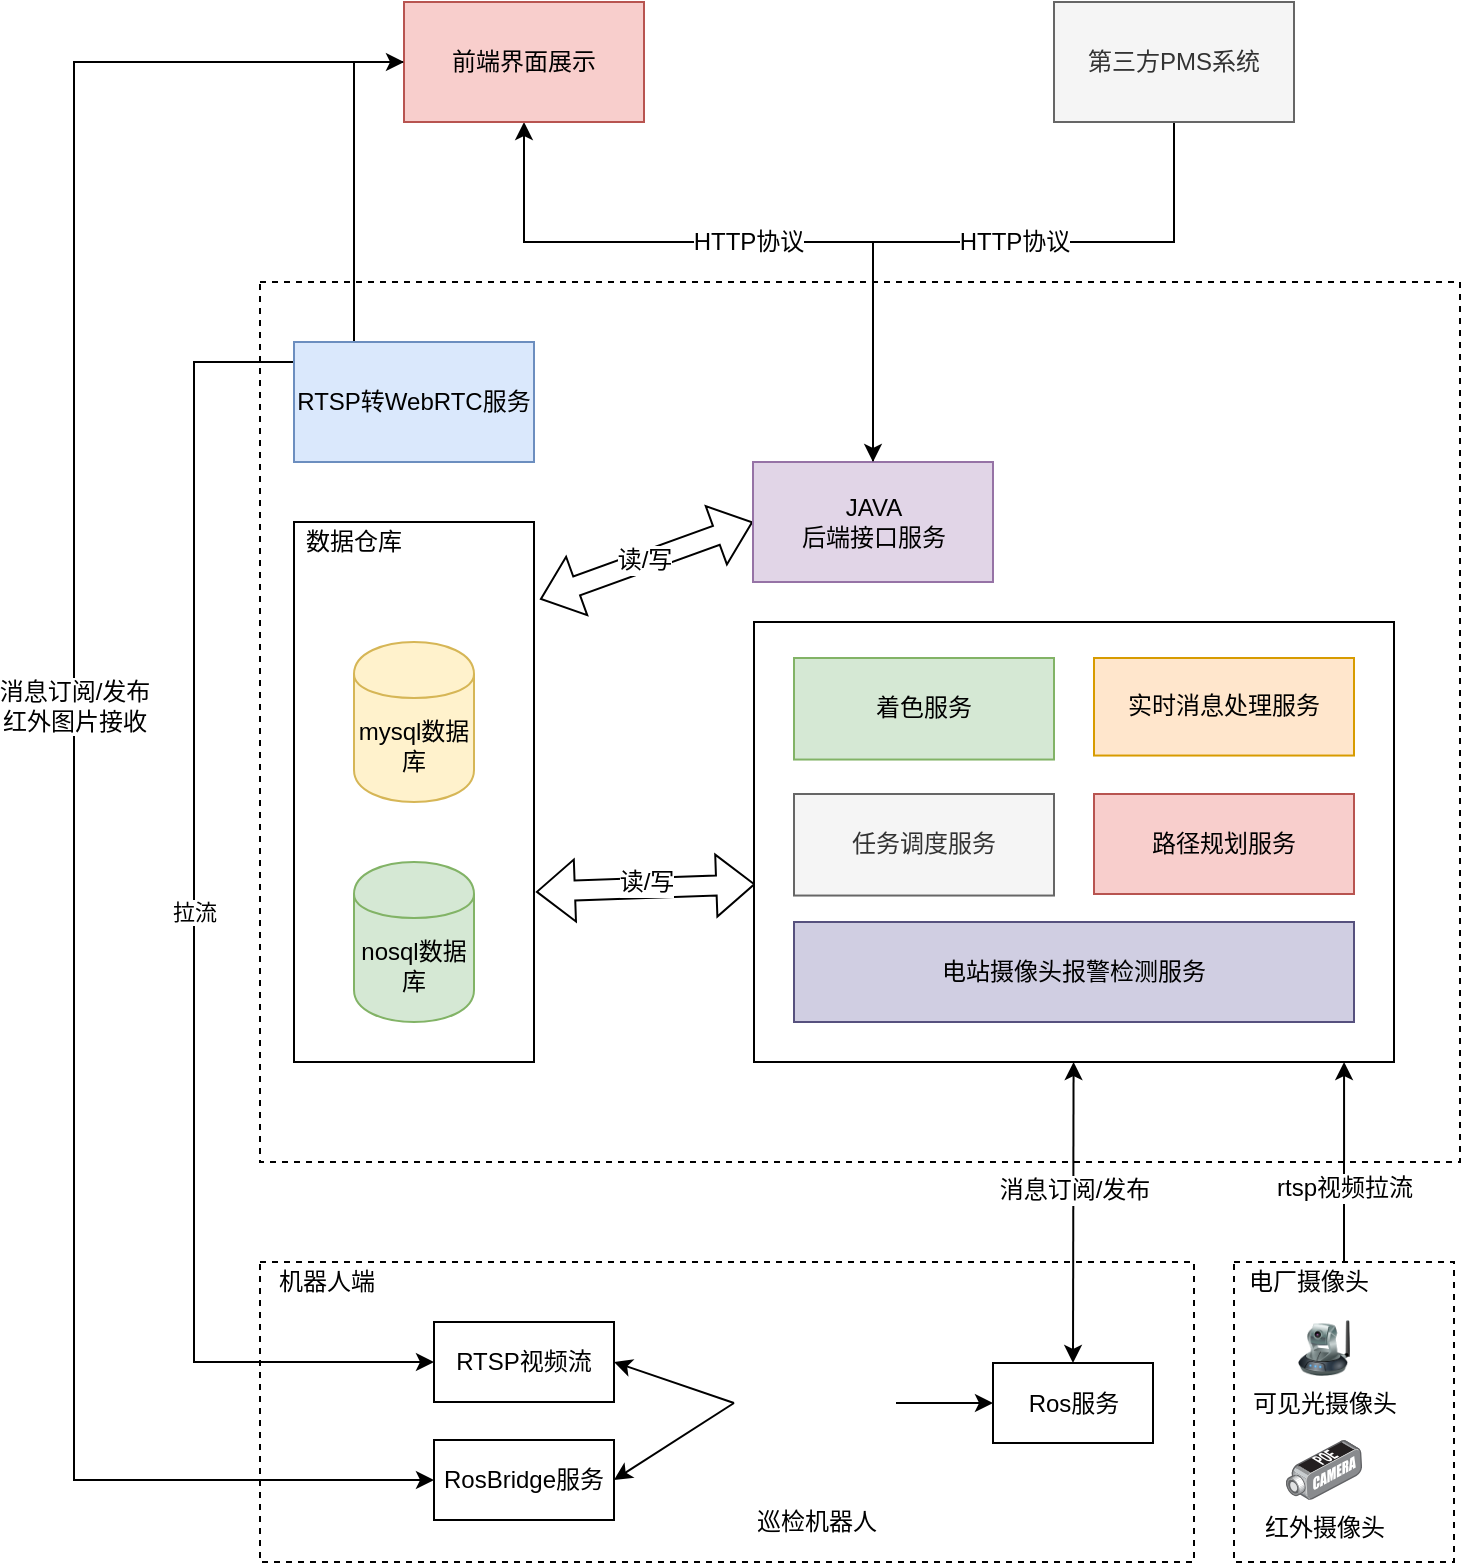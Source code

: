 <mxfile version="12.8.8" type="github">
  <diagram id="OfShJ47jD2onA6x1eoML" name="第 1 页">
    <mxGraphModel dx="777" dy="383" grid="1" gridSize="10" guides="1" tooltips="1" connect="1" arrows="1" fold="1" page="1" pageScale="1" pageWidth="827" pageHeight="1169" math="0" shadow="0">
      <root>
        <mxCell id="0" />
        <mxCell id="1" parent="0" />
        <mxCell id="dGZBTP9v3vF6LHqFwYMW-3" value="" style="rounded=0;whiteSpace=wrap;html=1;fontSize=12;dashed=1;" parent="1" vertex="1">
          <mxGeometry x="353" y="1130" width="467" height="150" as="geometry" />
        </mxCell>
        <mxCell id="dGZBTP9v3vF6LHqFwYMW-4" value="" style="rounded=0;whiteSpace=wrap;html=1;dashed=1;" parent="1" vertex="1">
          <mxGeometry x="353" y="640" width="600" height="440" as="geometry" />
        </mxCell>
        <mxCell id="4lL5aOliDO6InL_pvJHm-15" style="edgeStyle=none;rounded=0;orthogonalLoop=1;jettySize=auto;html=1;exitX=0;exitY=0.5;exitDx=0;exitDy=0;entryX=1;entryY=0.5;entryDx=0;entryDy=0;" parent="1" source="dGZBTP9v3vF6LHqFwYMW-7" target="4lL5aOliDO6InL_pvJHm-14" edge="1">
          <mxGeometry relative="1" as="geometry" />
        </mxCell>
        <mxCell id="4lL5aOliDO6InL_pvJHm-16" style="edgeStyle=none;rounded=0;orthogonalLoop=1;jettySize=auto;html=1;exitX=1;exitY=0.5;exitDx=0;exitDy=0;entryX=0;entryY=0.5;entryDx=0;entryDy=0;" parent="1" source="dGZBTP9v3vF6LHqFwYMW-7" target="4lL5aOliDO6InL_pvJHm-3" edge="1">
          <mxGeometry relative="1" as="geometry" />
        </mxCell>
        <mxCell id="4lL5aOliDO6InL_pvJHm-43" style="edgeStyle=none;rounded=0;orthogonalLoop=1;jettySize=auto;html=1;exitX=0;exitY=0.5;exitDx=0;exitDy=0;entryX=1;entryY=0.5;entryDx=0;entryDy=0;startArrow=none;strokeColor=#000000;fillColor=none;startFill=0;" parent="1" source="dGZBTP9v3vF6LHqFwYMW-7" target="4lL5aOliDO6InL_pvJHm-42" edge="1">
          <mxGeometry relative="1" as="geometry" />
        </mxCell>
        <mxCell id="dGZBTP9v3vF6LHqFwYMW-7" value="&lt;font style=&quot;font-size: 12px&quot;&gt;巡检机器人&lt;/font&gt;" style="shape=image;html=1;verticalAlign=top;verticalLabelPosition=bottom;labelBackgroundColor=#ffffff;imageAspect=0;aspect=fixed;image=https://cdn3.iconfinder.com/data/icons/technology-1-1/512/technology-machine-electronic-device-05-128.png;fontSize=18;" parent="1" vertex="1">
          <mxGeometry x="590" y="1160" width="81" height="81" as="geometry" />
        </mxCell>
        <mxCell id="dGZBTP9v3vF6LHqFwYMW-26" value="HTTP协议" style="edgeStyle=orthogonalEdgeStyle;rounded=0;orthogonalLoop=1;jettySize=auto;html=1;exitX=0.5;exitY=0;exitDx=0;exitDy=0;fontSize=12;" parent="1" source="dGZBTP9v3vF6LHqFwYMW-27" target="dGZBTP9v3vF6LHqFwYMW-28" edge="1">
          <mxGeometry relative="1" as="geometry">
            <Array as="points">
              <mxPoint x="659" y="620" />
              <mxPoint x="485" y="620" />
            </Array>
          </mxGeometry>
        </mxCell>
        <mxCell id="4lL5aOliDO6InL_pvJHm-39" style="edgeStyle=none;shape=flexArrow;rounded=0;orthogonalLoop=1;jettySize=auto;html=1;exitX=0;exitY=0.5;exitDx=0;exitDy=0;entryX=1.025;entryY=0.143;entryDx=0;entryDy=0;entryPerimeter=0;startArrow=block;" parent="1" source="dGZBTP9v3vF6LHqFwYMW-27" target="4lL5aOliDO6InL_pvJHm-37" edge="1">
          <mxGeometry relative="1" as="geometry" />
        </mxCell>
        <mxCell id="4lL5aOliDO6InL_pvJHm-41" value="读/写" style="text;html=1;align=center;verticalAlign=middle;resizable=0;points=[];labelBackgroundColor=#ffffff;" parent="4lL5aOliDO6InL_pvJHm-39" vertex="1" connectable="0">
          <mxGeometry x="0.019" y="-1" relative="1" as="geometry">
            <mxPoint as="offset" />
          </mxGeometry>
        </mxCell>
        <mxCell id="dGZBTP9v3vF6LHqFwYMW-27" value="JAVA&lt;br&gt;后端接口服务" style="rounded=0;whiteSpace=wrap;html=1;fontSize=12;fillColor=#e1d5e7;strokeColor=#9673a6;" parent="1" vertex="1">
          <mxGeometry x="599.5" y="730" width="120" height="60" as="geometry" />
        </mxCell>
        <mxCell id="4lL5aOliDO6InL_pvJHm-30" style="edgeStyle=orthogonalEdgeStyle;rounded=0;orthogonalLoop=1;jettySize=auto;html=1;exitX=0;exitY=0.5;exitDx=0;exitDy=0;entryX=0;entryY=0.5;entryDx=0;entryDy=0;" parent="1" source="dGZBTP9v3vF6LHqFwYMW-28" target="4lL5aOliDO6InL_pvJHm-14" edge="1">
          <mxGeometry relative="1" as="geometry">
            <mxPoint x="340" y="1342" as="targetPoint" />
            <Array as="points">
              <mxPoint x="260" y="530" />
              <mxPoint x="260" y="1239" />
            </Array>
          </mxGeometry>
        </mxCell>
        <mxCell id="4lL5aOliDO6InL_pvJHm-31" value="消息订阅/发布&lt;br&gt;红外图片接收" style="text;html=1;align=center;verticalAlign=middle;resizable=0;points=[];labelBackgroundColor=#ffffff;" parent="4lL5aOliDO6InL_pvJHm-30" vertex="1" connectable="0">
          <mxGeometry x="-0.077" relative="1" as="geometry">
            <mxPoint as="offset" />
          </mxGeometry>
        </mxCell>
        <mxCell id="dGZBTP9v3vF6LHqFwYMW-28" value="前端界面展示" style="rounded=0;whiteSpace=wrap;html=1;fontSize=12;fillColor=#f8cecc;strokeColor=#b85450;" parent="1" vertex="1">
          <mxGeometry x="425" y="500" width="120" height="60" as="geometry" />
        </mxCell>
        <mxCell id="4lL5aOliDO6InL_pvJHm-22" style="edgeStyle=none;rounded=0;orthogonalLoop=1;jettySize=auto;html=1;exitX=0.5;exitY=0;exitDx=0;exitDy=0;startArrow=classic;startFill=1;" parent="1" source="4lL5aOliDO6InL_pvJHm-3" target="4lL5aOliDO6InL_pvJHm-21" edge="1">
          <mxGeometry relative="1" as="geometry" />
        </mxCell>
        <mxCell id="4lL5aOliDO6InL_pvJHm-52" value="消息订阅/发布" style="text;html=1;align=center;verticalAlign=middle;resizable=0;points=[];labelBackgroundColor=#ffffff;" parent="4lL5aOliDO6InL_pvJHm-22" vertex="1" connectable="0">
          <mxGeometry x="0.157" relative="1" as="geometry">
            <mxPoint as="offset" />
          </mxGeometry>
        </mxCell>
        <mxCell id="4lL5aOliDO6InL_pvJHm-3" value="Ros服务" style="rounded=0;whiteSpace=wrap;html=1;" parent="1" vertex="1">
          <mxGeometry x="719.5" y="1180.5" width="80" height="40" as="geometry" />
        </mxCell>
        <mxCell id="4lL5aOliDO6InL_pvJHm-14" value="RosBridge服务" style="rounded=0;whiteSpace=wrap;html=1;" parent="1" vertex="1">
          <mxGeometry x="440" y="1219" width="90" height="40" as="geometry" />
        </mxCell>
        <mxCell id="4lL5aOliDO6InL_pvJHm-38" style="rounded=0;orthogonalLoop=1;jettySize=auto;html=1;exitX=0.002;exitY=0.596;exitDx=0;exitDy=0;entryX=1.008;entryY=0.685;entryDx=0;entryDy=0;entryPerimeter=0;strokeColor=#000000;startArrow=block;shape=flexArrow;fillColor=none;exitPerimeter=0;" parent="1" source="4lL5aOliDO6InL_pvJHm-21" target="4lL5aOliDO6InL_pvJHm-37" edge="1">
          <mxGeometry relative="1" as="geometry">
            <mxPoint x="600" y="894.29" as="sourcePoint" />
            <mxPoint x="490" y="901.71" as="targetPoint" />
          </mxGeometry>
        </mxCell>
        <mxCell id="4lL5aOliDO6InL_pvJHm-40" value="读/写" style="text;html=1;align=center;verticalAlign=middle;resizable=0;points=[];labelBackgroundColor=#ffffff;" parent="4lL5aOliDO6InL_pvJHm-38" vertex="1" connectable="0">
          <mxGeometry x="-0.009" y="-3" relative="1" as="geometry">
            <mxPoint as="offset" />
          </mxGeometry>
        </mxCell>
        <mxCell id="4lL5aOliDO6InL_pvJHm-21" value="" style="rounded=0;whiteSpace=wrap;html=1;" parent="1" vertex="1">
          <mxGeometry x="600" y="810" width="320" height="220" as="geometry" />
        </mxCell>
        <mxCell id="4lL5aOliDO6InL_pvJHm-19" value="实时消息处理服务" style="rounded=0;whiteSpace=wrap;html=1;fontSize=12;fillColor=#ffe6cc;strokeColor=#d79b00;" parent="1" vertex="1">
          <mxGeometry x="770" y="828" width="130" height="48.77" as="geometry" />
        </mxCell>
        <mxCell id="4lL5aOliDO6InL_pvJHm-18" value="路径规划服务" style="rounded=0;whiteSpace=wrap;html=1;fontSize=12;fillColor=#f8cecc;strokeColor=#b85450;" parent="1" vertex="1">
          <mxGeometry x="770" y="896" width="130" height="50" as="geometry" />
        </mxCell>
        <mxCell id="4lL5aOliDO6InL_pvJHm-20" value="着色服务" style="rounded=0;whiteSpace=wrap;html=1;fontSize=12;fillColor=#d5e8d4;strokeColor=#82b366;" parent="1" vertex="1">
          <mxGeometry x="620" y="828" width="130" height="50.77" as="geometry" />
        </mxCell>
        <mxCell id="4lL5aOliDO6InL_pvJHm-23" value="任务调度服务" style="rounded=0;whiteSpace=wrap;html=1;fontSize=12;fillColor=#f5f5f5;strokeColor=#666666;fontColor=#333333;" parent="1" vertex="1">
          <mxGeometry x="620" y="896" width="130" height="50.77" as="geometry" />
        </mxCell>
        <mxCell id="4lL5aOliDO6InL_pvJHm-27" style="edgeStyle=orthogonalEdgeStyle;rounded=0;orthogonalLoop=1;jettySize=auto;html=1;exitX=0.5;exitY=1;exitDx=0;exitDy=0;entryX=0.5;entryY=0;entryDx=0;entryDy=0;" parent="1" source="4lL5aOliDO6InL_pvJHm-26" target="dGZBTP9v3vF6LHqFwYMW-27" edge="1">
          <mxGeometry relative="1" as="geometry">
            <Array as="points">
              <mxPoint x="810" y="620" />
              <mxPoint x="659" y="620" />
            </Array>
          </mxGeometry>
        </mxCell>
        <mxCell id="4lL5aOliDO6InL_pvJHm-28" value="HTTP协议" style="text;html=1;align=center;verticalAlign=middle;resizable=0;points=[];labelBackgroundColor=#ffffff;" parent="4lL5aOliDO6InL_pvJHm-27" vertex="1" connectable="0">
          <mxGeometry x="-0.619" y="-1" relative="1" as="geometry">
            <mxPoint x="-79.17" y="1" as="offset" />
          </mxGeometry>
        </mxCell>
        <mxCell id="4lL5aOliDO6InL_pvJHm-26" value="第三方PMS系统" style="rounded=0;whiteSpace=wrap;html=1;fillColor=#f5f5f5;strokeColor=#666666;fontColor=#333333;" parent="1" vertex="1">
          <mxGeometry x="750" y="500" width="120" height="60" as="geometry" />
        </mxCell>
        <mxCell id="4lL5aOliDO6InL_pvJHm-37" value="" style="rounded=0;whiteSpace=wrap;html=1;" parent="1" vertex="1">
          <mxGeometry x="370" y="760" width="120" height="270" as="geometry" />
        </mxCell>
        <mxCell id="dGZBTP9v3vF6LHqFwYMW-23" value="mysql数据库" style="shape=cylinder;whiteSpace=wrap;html=1;boundedLbl=1;backgroundOutline=1;fontSize=12;fillColor=#fff2cc;strokeColor=#d6b656;" parent="1" vertex="1">
          <mxGeometry x="400" y="820" width="60" height="80" as="geometry" />
        </mxCell>
        <mxCell id="4lL5aOliDO6InL_pvJHm-17" value="nosql数据库" style="shape=cylinder;whiteSpace=wrap;html=1;boundedLbl=1;backgroundOutline=1;fontSize=12;fillColor=#d5e8d4;strokeColor=#82b366;" parent="1" vertex="1">
          <mxGeometry x="400" y="930" width="60" height="80" as="geometry" />
        </mxCell>
        <mxCell id="4lL5aOliDO6InL_pvJHm-42" value="RTSP视频流" style="rounded=0;whiteSpace=wrap;html=1;" parent="1" vertex="1">
          <mxGeometry x="440" y="1160" width="90" height="40" as="geometry" />
        </mxCell>
        <mxCell id="4lL5aOliDO6InL_pvJHm-46" style="edgeStyle=orthogonalEdgeStyle;rounded=0;orthogonalLoop=1;jettySize=auto;html=1;exitX=0.25;exitY=0;exitDx=0;exitDy=0;entryX=0;entryY=0.5;entryDx=0;entryDy=0;startArrow=none;startFill=0;strokeColor=#000000;fillColor=none;" parent="1" source="4lL5aOliDO6InL_pvJHm-44" target="dGZBTP9v3vF6LHqFwYMW-28" edge="1">
          <mxGeometry relative="1" as="geometry" />
        </mxCell>
        <mxCell id="4lL5aOliDO6InL_pvJHm-47" value="拉流" style="edgeStyle=orthogonalEdgeStyle;rounded=0;orthogonalLoop=1;jettySize=auto;html=1;exitX=0;exitY=0.5;exitDx=0;exitDy=0;entryX=0;entryY=0.5;entryDx=0;entryDy=0;startArrow=none;startFill=0;strokeColor=#000000;fillColor=none;" parent="1" source="4lL5aOliDO6InL_pvJHm-44" target="4lL5aOliDO6InL_pvJHm-42" edge="1">
          <mxGeometry relative="1" as="geometry">
            <Array as="points">
              <mxPoint x="320" y="680" />
              <mxPoint x="320" y="1180" />
            </Array>
          </mxGeometry>
        </mxCell>
        <mxCell id="4lL5aOliDO6InL_pvJHm-44" value="RTSP转WebRTC服务" style="rounded=0;whiteSpace=wrap;html=1;fillColor=#dae8fc;strokeColor=#6c8ebf;" parent="1" vertex="1">
          <mxGeometry x="370" y="670" width="120" height="60" as="geometry" />
        </mxCell>
        <mxCell id="jXqduaUId4YfjK-P98Zr-1" value="电站摄像头报警检测服务" style="rounded=0;whiteSpace=wrap;html=1;fontSize=12;fillColor=#d0cee2;strokeColor=#56517e;" vertex="1" parent="1">
          <mxGeometry x="620" y="960" width="280" height="50" as="geometry" />
        </mxCell>
        <mxCell id="jXqduaUId4YfjK-P98Zr-3" style="edgeStyle=orthogonalEdgeStyle;rounded=0;orthogonalLoop=1;jettySize=auto;html=1;exitX=0.5;exitY=0;exitDx=0;exitDy=0;entryX=0.922;entryY=1;entryDx=0;entryDy=0;entryPerimeter=0;" edge="1" parent="1" source="jXqduaUId4YfjK-P98Zr-2" target="4lL5aOliDO6InL_pvJHm-21">
          <mxGeometry relative="1" as="geometry" />
        </mxCell>
        <mxCell id="jXqduaUId4YfjK-P98Zr-4" value="rtsp视频拉流" style="text;html=1;align=center;verticalAlign=middle;resizable=0;points=[];labelBackgroundColor=#ffffff;" vertex="1" connectable="0" parent="jXqduaUId4YfjK-P98Zr-3">
          <mxGeometry x="-0.08" relative="1" as="geometry">
            <mxPoint y="9" as="offset" />
          </mxGeometry>
        </mxCell>
        <mxCell id="jXqduaUId4YfjK-P98Zr-2" value="" style="rounded=0;whiteSpace=wrap;html=1;fontSize=12;dashed=1;" vertex="1" parent="1">
          <mxGeometry x="840" y="1130" width="110" height="150" as="geometry" />
        </mxCell>
        <mxCell id="jXqduaUId4YfjK-P98Zr-5" value="可见光摄像头" style="image;html=1;labelBackgroundColor=#ffffff;image=img/lib/clip_art/networking/Ip_Camera_128x128.png" vertex="1" parent="1">
          <mxGeometry x="871" y="1159" width="28" height="28" as="geometry" />
        </mxCell>
        <mxCell id="jXqduaUId4YfjK-P98Zr-6" value="红外摄像头" style="points=[];aspect=fixed;html=1;align=center;shadow=0;dashed=0;image;image=img/lib/allied_telesis/security/POE_DVS_Camera.svg;" vertex="1" parent="1">
          <mxGeometry x="865.97" y="1219" width="38.06" height="30" as="geometry" />
        </mxCell>
        <mxCell id="jXqduaUId4YfjK-P98Zr-7" value="机器人端" style="text;html=1;strokeColor=none;fillColor=none;align=center;verticalAlign=middle;whiteSpace=wrap;rounded=0;" vertex="1" parent="1">
          <mxGeometry x="353" y="1130" width="67" height="20" as="geometry" />
        </mxCell>
        <mxCell id="jXqduaUId4YfjK-P98Zr-8" value="电厂摄像头" style="text;html=1;strokeColor=none;fillColor=none;align=center;verticalAlign=middle;whiteSpace=wrap;rounded=0;" vertex="1" parent="1">
          <mxGeometry x="844.03" y="1130" width="67" height="20" as="geometry" />
        </mxCell>
        <mxCell id="jXqduaUId4YfjK-P98Zr-9" value="数据仓库" style="text;html=1;strokeColor=none;fillColor=none;align=center;verticalAlign=middle;whiteSpace=wrap;rounded=0;" vertex="1" parent="1">
          <mxGeometry x="370" y="760" width="60" height="20" as="geometry" />
        </mxCell>
      </root>
    </mxGraphModel>
  </diagram>
</mxfile>
